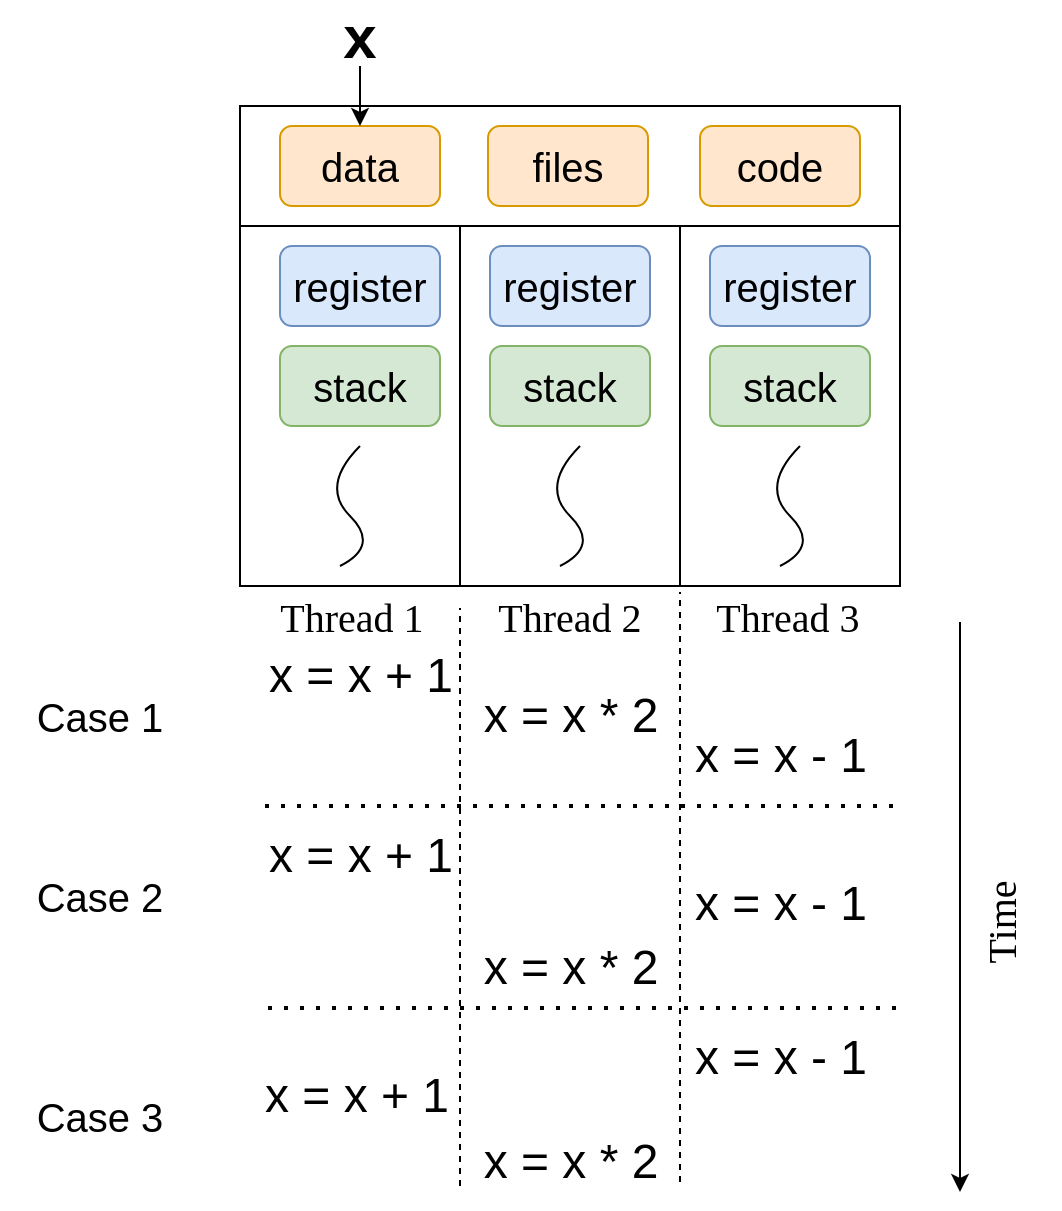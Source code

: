 <mxfile version="20.7.4" type="device"><diagram id="UhzK1AIhe0oO3-u0Gy6v" name="第 1 页"><mxGraphModel dx="727" dy="488" grid="1" gridSize="10" guides="1" tooltips="1" connect="1" arrows="1" fold="1" page="1" pageScale="1" pageWidth="827" pageHeight="1169" math="0" shadow="0"><root><mxCell id="0"/><mxCell id="1" parent="0"/><mxCell id="kAfg0jahAlVaeJuu0UPe-10" value="" style="rounded=0;whiteSpace=wrap;html=1;fontSize=18;fillColor=none;" parent="1" vertex="1"><mxGeometry x="460" y="180" width="110" height="180" as="geometry"/></mxCell><mxCell id="kAfg0jahAlVaeJuu0UPe-7" value="" style="rounded=0;whiteSpace=wrap;html=1;fontSize=18;fillColor=none;" parent="1" vertex="1"><mxGeometry x="240" y="180" width="110" height="180" as="geometry"/></mxCell><mxCell id="kAfg0jahAlVaeJuu0UPe-1" value="" style="rounded=0;whiteSpace=wrap;html=1;fillColor=none;" parent="1" vertex="1"><mxGeometry x="240" y="120" width="330" height="240" as="geometry"/></mxCell><mxCell id="kAfg0jahAlVaeJuu0UPe-2" value="" style="rounded=0;whiteSpace=wrap;html=1;fillColor=none;" parent="1" vertex="1"><mxGeometry x="240" y="120" width="330" height="60" as="geometry"/></mxCell><mxCell id="kAfg0jahAlVaeJuu0UPe-4" value="data" style="rounded=1;whiteSpace=wrap;html=1;fillColor=#ffe6cc;strokeColor=#d79b00;fontSize=20;" parent="1" vertex="1"><mxGeometry x="260" y="130" width="80" height="40" as="geometry"/></mxCell><mxCell id="kAfg0jahAlVaeJuu0UPe-5" value="files" style="rounded=1;whiteSpace=wrap;html=1;fillColor=#ffe6cc;strokeColor=#d79b00;fontSize=20;" parent="1" vertex="1"><mxGeometry x="364" y="130" width="80" height="40" as="geometry"/></mxCell><mxCell id="kAfg0jahAlVaeJuu0UPe-6" value="" style="curved=1;endArrow=none;html=1;rounded=0;fontSize=18;endFill=0;" parent="1" edge="1"><mxGeometry width="50" height="50" relative="1" as="geometry"><mxPoint x="290" y="350" as="sourcePoint"/><mxPoint x="300" y="290" as="targetPoint"/><Array as="points"><mxPoint x="310" y="340"/><mxPoint x="280" y="310"/></Array></mxGeometry></mxCell><mxCell id="kAfg0jahAlVaeJuu0UPe-8" value="code" style="rounded=1;whiteSpace=wrap;html=1;fillColor=#ffe6cc;strokeColor=#d79b00;fontSize=20;" parent="1" vertex="1"><mxGeometry x="470" y="130" width="80" height="40" as="geometry"/></mxCell><mxCell id="kAfg0jahAlVaeJuu0UPe-9" value="" style="rounded=0;whiteSpace=wrap;html=1;fontSize=18;fillColor=none;" parent="1" vertex="1"><mxGeometry x="350" y="180" width="110" height="180" as="geometry"/></mxCell><mxCell id="kAfg0jahAlVaeJuu0UPe-11" value="" style="curved=1;endArrow=none;html=1;rounded=0;fontSize=18;endFill=0;" parent="1" edge="1"><mxGeometry width="50" height="50" relative="1" as="geometry"><mxPoint x="400" y="350" as="sourcePoint"/><mxPoint x="410" y="290" as="targetPoint"/><Array as="points"><mxPoint x="420" y="340"/><mxPoint x="390" y="310"/></Array></mxGeometry></mxCell><mxCell id="kAfg0jahAlVaeJuu0UPe-12" value="" style="curved=1;endArrow=none;html=1;rounded=0;fontSize=18;endFill=0;" parent="1" edge="1"><mxGeometry width="50" height="50" relative="1" as="geometry"><mxPoint x="510" y="350" as="sourcePoint"/><mxPoint x="520" y="290" as="targetPoint"/><Array as="points"><mxPoint x="530" y="340"/><mxPoint x="500" y="310"/></Array></mxGeometry></mxCell><mxCell id="kAfg0jahAlVaeJuu0UPe-13" value="register" style="rounded=1;whiteSpace=wrap;html=1;fontSize=20;fillColor=#dae8fc;strokeColor=#6c8ebf;" parent="1" vertex="1"><mxGeometry x="260" y="190" width="80" height="40" as="geometry"/></mxCell><mxCell id="kAfg0jahAlVaeJuu0UPe-14" value="register" style="rounded=1;whiteSpace=wrap;html=1;fontSize=20;fillColor=#dae8fc;strokeColor=#6c8ebf;" parent="1" vertex="1"><mxGeometry x="365" y="190" width="80" height="40" as="geometry"/></mxCell><mxCell id="kAfg0jahAlVaeJuu0UPe-15" value="register" style="rounded=1;whiteSpace=wrap;html=1;fontSize=20;fillColor=#dae8fc;strokeColor=#6c8ebf;" parent="1" vertex="1"><mxGeometry x="475" y="190" width="80" height="40" as="geometry"/></mxCell><mxCell id="kAfg0jahAlVaeJuu0UPe-16" value="stack" style="rounded=1;whiteSpace=wrap;html=1;fontSize=20;fillColor=#d5e8d4;strokeColor=#82b366;" parent="1" vertex="1"><mxGeometry x="260" y="240" width="80" height="40" as="geometry"/></mxCell><mxCell id="kAfg0jahAlVaeJuu0UPe-17" value="stack" style="rounded=1;whiteSpace=wrap;html=1;fontSize=20;fillColor=#d5e8d4;strokeColor=#82b366;" parent="1" vertex="1"><mxGeometry x="365" y="240" width="80" height="40" as="geometry"/></mxCell><mxCell id="kAfg0jahAlVaeJuu0UPe-18" value="stack" style="rounded=1;whiteSpace=wrap;html=1;fontSize=20;fillColor=#d5e8d4;strokeColor=#82b366;" parent="1" vertex="1"><mxGeometry x="475" y="240" width="80" height="40" as="geometry"/></mxCell><mxCell id="_CHHR4Vwk50QgDs2RINX-1" value="&lt;font size=&quot;1&quot; style=&quot;&quot;&gt;&lt;b style=&quot;font-size: 30px;&quot;&gt;x&lt;/b&gt;&lt;/font&gt;" style="text;html=1;strokeColor=none;fillColor=none;align=center;verticalAlign=middle;whiteSpace=wrap;rounded=0;" parent="1" vertex="1"><mxGeometry x="270" y="70" width="60" height="30" as="geometry"/></mxCell><mxCell id="_CHHR4Vwk50QgDs2RINX-2" value="" style="endArrow=classic;html=1;rounded=0;fontSize=24;exitX=0.5;exitY=1;exitDx=0;exitDy=0;" parent="1" source="_CHHR4Vwk50QgDs2RINX-1" target="kAfg0jahAlVaeJuu0UPe-4" edge="1"><mxGeometry width="50" height="50" relative="1" as="geometry"><mxPoint x="10" y="190" as="sourcePoint"/><mxPoint x="60" y="140" as="targetPoint"/></mxGeometry></mxCell><mxCell id="_CHHR4Vwk50QgDs2RINX-3" value="x = x + 1" style="text;html=1;strokeColor=none;fillColor=none;align=center;verticalAlign=middle;whiteSpace=wrap;rounded=0;fontSize=24;" parent="1" vertex="1"><mxGeometry x="252.5" y="390" width="95" height="30" as="geometry"/></mxCell><mxCell id="_CHHR4Vwk50QgDs2RINX-4" value="x = x * 2" style="text;html=1;strokeColor=none;fillColor=none;align=center;verticalAlign=middle;whiteSpace=wrap;rounded=0;fontSize=24;" parent="1" vertex="1"><mxGeometry x="357.5" y="410" width="95" height="30" as="geometry"/></mxCell><mxCell id="_CHHR4Vwk50QgDs2RINX-5" value="x = x - 1" style="text;html=1;strokeColor=none;fillColor=none;align=center;verticalAlign=middle;whiteSpace=wrap;rounded=0;fontSize=24;" parent="1" vertex="1"><mxGeometry x="462.5" y="430" width="95" height="30" as="geometry"/></mxCell><mxCell id="_CHHR4Vwk50QgDs2RINX-6" value="" style="endArrow=classic;html=1;rounded=0;fontSize=24;" parent="1" edge="1"><mxGeometry width="50" height="50" relative="1" as="geometry"><mxPoint x="600" y="378" as="sourcePoint"/><mxPoint x="600" y="663" as="targetPoint"/></mxGeometry></mxCell><mxCell id="_CHHR4Vwk50QgDs2RINX-7" value="" style="endArrow=none;dashed=1;html=1;rounded=0;fontSize=24;" parent="1" edge="1"><mxGeometry width="50" height="50" relative="1" as="geometry"><mxPoint x="350" y="660" as="sourcePoint"/><mxPoint x="350" y="371" as="targetPoint"/></mxGeometry></mxCell><mxCell id="_CHHR4Vwk50QgDs2RINX-8" value="" style="endArrow=none;dashed=1;html=1;rounded=0;fontSize=24;" parent="1" edge="1"><mxGeometry width="50" height="50" relative="1" as="geometry"><mxPoint x="460" y="658" as="sourcePoint"/><mxPoint x="460" y="363" as="targetPoint"/></mxGeometry></mxCell><mxCell id="_CHHR4Vwk50QgDs2RINX-10" value="&lt;font style=&quot;font-size: 20px;&quot; face=&quot;Tahoma&quot;&gt;Thread 1&lt;/font&gt;" style="text;html=1;strokeColor=none;fillColor=none;align=center;verticalAlign=middle;whiteSpace=wrap;rounded=0;fontSize=24;" parent="1" vertex="1"><mxGeometry x="246.25" y="360" width="100" height="30" as="geometry"/></mxCell><mxCell id="_CHHR4Vwk50QgDs2RINX-11" value="&lt;font style=&quot;font-size: 20px;&quot; face=&quot;Tahoma&quot;&gt;Thread 2&lt;/font&gt;" style="text;html=1;strokeColor=none;fillColor=none;align=center;verticalAlign=middle;whiteSpace=wrap;rounded=0;fontSize=24;" parent="1" vertex="1"><mxGeometry x="355" y="360" width="100" height="30" as="geometry"/></mxCell><mxCell id="_CHHR4Vwk50QgDs2RINX-12" value="&lt;font style=&quot;font-size: 20px;&quot; face=&quot;Tahoma&quot;&gt;Thread 3&lt;/font&gt;" style="text;html=1;strokeColor=none;fillColor=none;align=center;verticalAlign=middle;whiteSpace=wrap;rounded=0;fontSize=24;" parent="1" vertex="1"><mxGeometry x="463.75" y="360" width="100" height="30" as="geometry"/></mxCell><mxCell id="_CHHR4Vwk50QgDs2RINX-13" value="Time" style="text;html=1;strokeColor=none;fillColor=none;align=center;verticalAlign=middle;whiteSpace=wrap;rounded=0;fontFamily=Tahoma;fontSize=20;horizontal=0;" parent="1" vertex="1"><mxGeometry x="590" y="513" width="60" height="30" as="geometry"/></mxCell><mxCell id="_CHHR4Vwk50QgDs2RINX-14" value="" style="endArrow=none;dashed=1;html=1;dashPattern=1 3;strokeWidth=2;rounded=0;fontFamily=Tahoma;fontSize=20;" parent="1" edge="1"><mxGeometry width="50" height="50" relative="1" as="geometry"><mxPoint x="252.5" y="470" as="sourcePoint"/><mxPoint x="572.5" y="470" as="targetPoint"/></mxGeometry></mxCell><mxCell id="_CHHR4Vwk50QgDs2RINX-15" value="x = x + 1" style="text;html=1;strokeColor=none;fillColor=none;align=center;verticalAlign=middle;whiteSpace=wrap;rounded=0;fontSize=24;" parent="1" vertex="1"><mxGeometry x="252.5" y="480" width="95" height="30" as="geometry"/></mxCell><mxCell id="_CHHR4Vwk50QgDs2RINX-16" value="x = x * 2" style="text;html=1;strokeColor=none;fillColor=none;align=center;verticalAlign=middle;whiteSpace=wrap;rounded=0;fontSize=24;" parent="1" vertex="1"><mxGeometry x="357.5" y="536" width="95" height="30" as="geometry"/></mxCell><mxCell id="_CHHR4Vwk50QgDs2RINX-17" value="x = x - 1" style="text;html=1;strokeColor=none;fillColor=none;align=center;verticalAlign=middle;whiteSpace=wrap;rounded=0;fontSize=24;" parent="1" vertex="1"><mxGeometry x="462.5" y="504" width="95" height="30" as="geometry"/></mxCell><mxCell id="_CHHR4Vwk50QgDs2RINX-18" value="" style="endArrow=none;dashed=1;html=1;dashPattern=1 3;strokeWidth=2;rounded=0;fontFamily=Tahoma;fontSize=20;" parent="1" edge="1"><mxGeometry width="50" height="50" relative="1" as="geometry"><mxPoint x="254" y="571" as="sourcePoint"/><mxPoint x="574" y="571" as="targetPoint"/></mxGeometry></mxCell><mxCell id="_CHHR4Vwk50QgDs2RINX-19" value="x = x + 1" style="text;html=1;strokeColor=none;fillColor=none;align=center;verticalAlign=middle;whiteSpace=wrap;rounded=0;fontSize=24;" parent="1" vertex="1"><mxGeometry x="251.25" y="600" width="95" height="30" as="geometry"/></mxCell><mxCell id="_CHHR4Vwk50QgDs2RINX-20" value="x = x * 2" style="text;html=1;strokeColor=none;fillColor=none;align=center;verticalAlign=middle;whiteSpace=wrap;rounded=0;fontSize=24;" parent="1" vertex="1"><mxGeometry x="357.5" y="633" width="95" height="30" as="geometry"/></mxCell><mxCell id="_CHHR4Vwk50QgDs2RINX-21" value="x = x - 1" style="text;html=1;strokeColor=none;fillColor=none;align=center;verticalAlign=middle;whiteSpace=wrap;rounded=0;fontSize=24;" parent="1" vertex="1"><mxGeometry x="462.5" y="581" width="95" height="30" as="geometry"/></mxCell><mxCell id="_CHHR4Vwk50QgDs2RINX-22" value="&lt;font face=&quot;Helvetica&quot;&gt;Case 1&lt;/font&gt;" style="text;html=1;strokeColor=none;fillColor=none;align=center;verticalAlign=middle;whiteSpace=wrap;rounded=0;fontFamily=Tahoma;fontSize=20;" parent="1" vertex="1"><mxGeometry x="120" y="410" width="100" height="30" as="geometry"/></mxCell><mxCell id="_CHHR4Vwk50QgDs2RINX-23" value="&lt;font face=&quot;Helvetica&quot;&gt;Case 2&lt;/font&gt;" style="text;html=1;strokeColor=none;fillColor=none;align=center;verticalAlign=middle;whiteSpace=wrap;rounded=0;fontFamily=Tahoma;fontSize=20;" parent="1" vertex="1"><mxGeometry x="120" y="500" width="100" height="30" as="geometry"/></mxCell><mxCell id="_CHHR4Vwk50QgDs2RINX-24" value="&lt;font face=&quot;Helvetica&quot;&gt;Case 3&lt;/font&gt;" style="text;html=1;strokeColor=none;fillColor=none;align=center;verticalAlign=middle;whiteSpace=wrap;rounded=0;fontFamily=Tahoma;fontSize=20;" parent="1" vertex="1"><mxGeometry x="120" y="610" width="100" height="30" as="geometry"/></mxCell></root></mxGraphModel></diagram></mxfile>